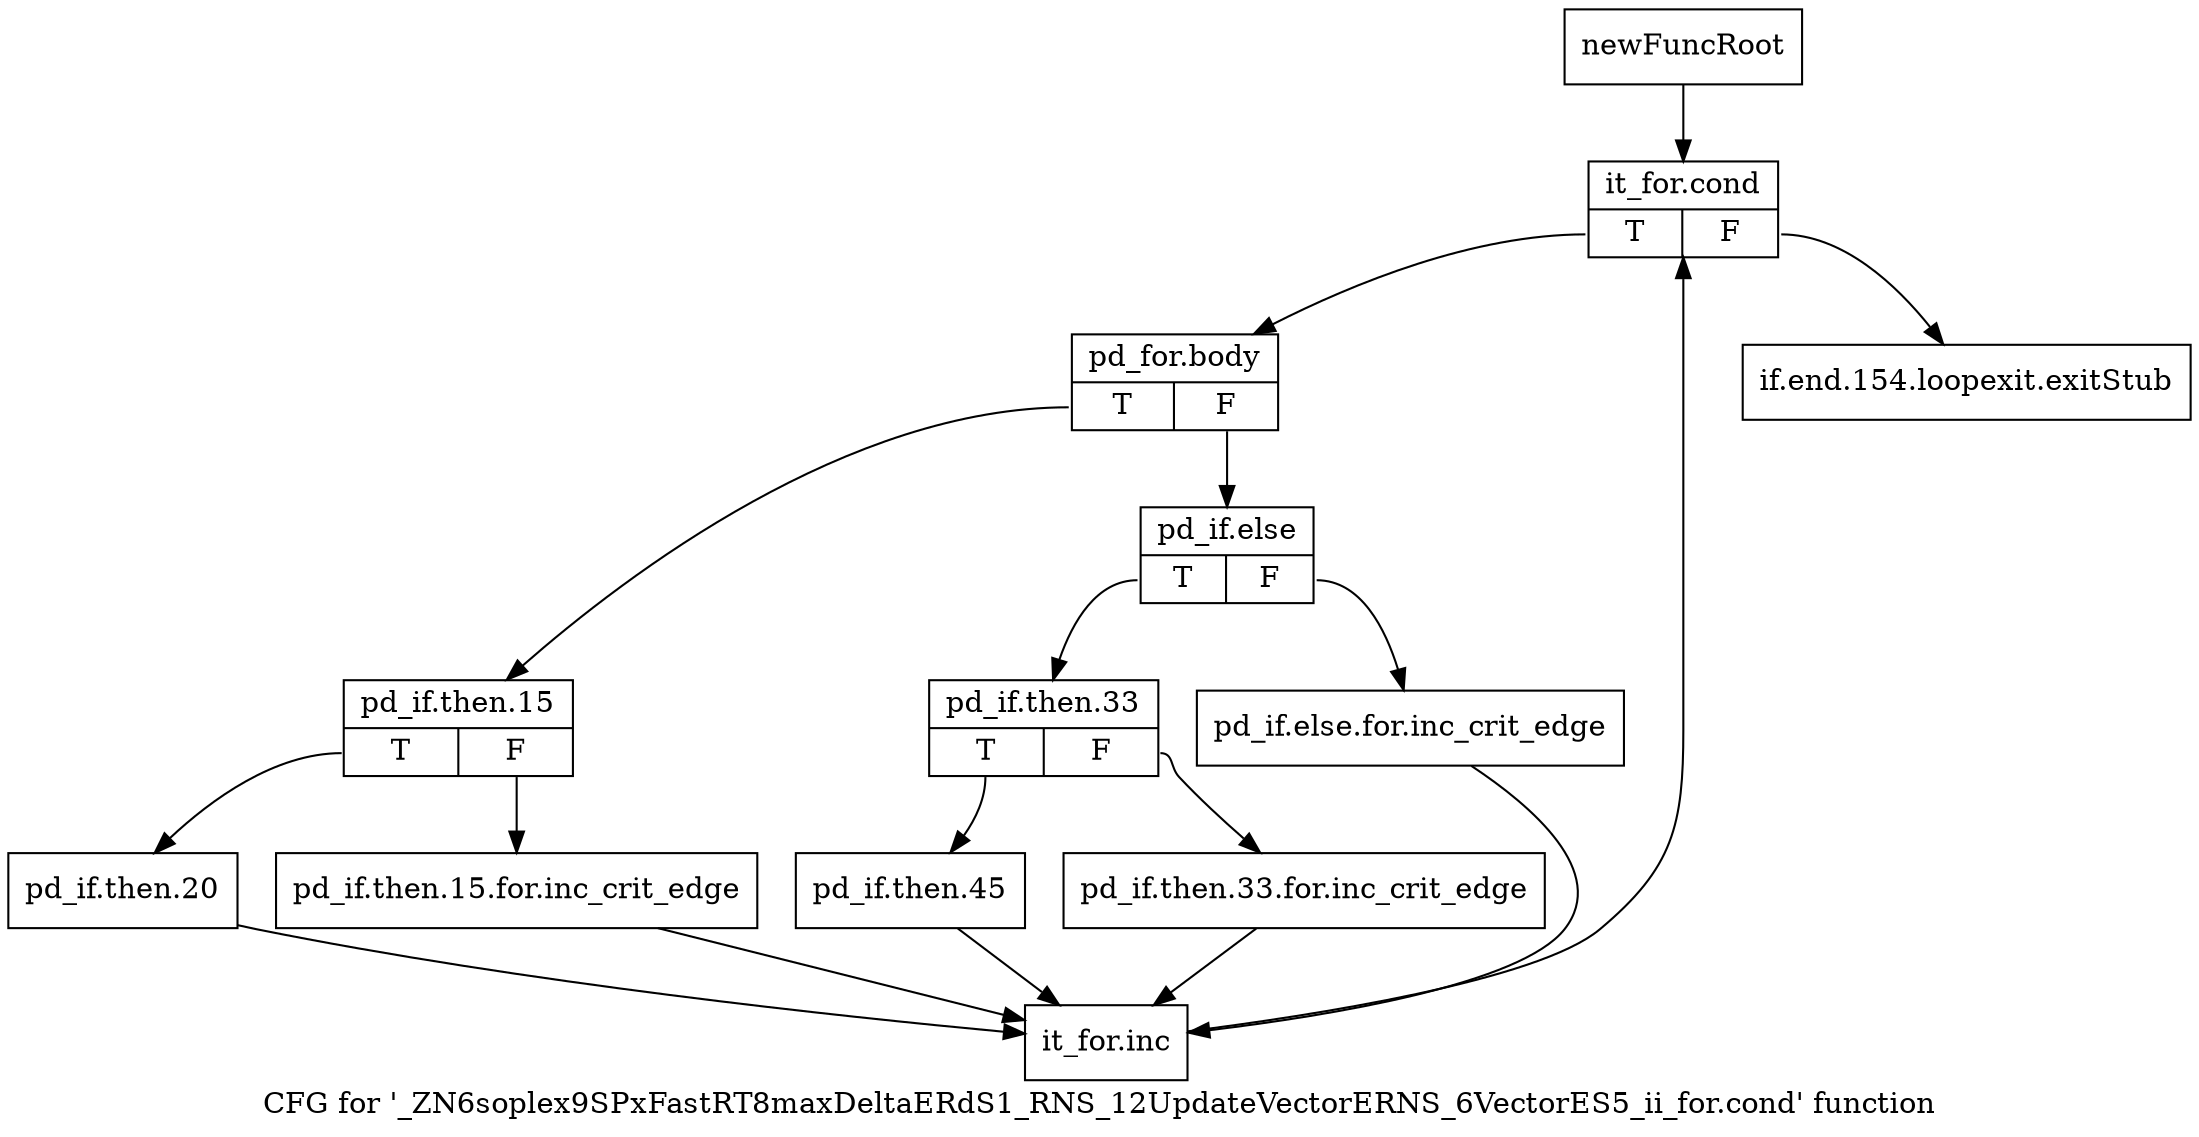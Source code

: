 digraph "CFG for '_ZN6soplex9SPxFastRT8maxDeltaERdS1_RNS_12UpdateVectorERNS_6VectorES5_ii_for.cond' function" {
	label="CFG for '_ZN6soplex9SPxFastRT8maxDeltaERdS1_RNS_12UpdateVectorERNS_6VectorES5_ii_for.cond' function";

	Node0x2dd57c0 [shape=record,label="{newFuncRoot}"];
	Node0x2dd57c0 -> Node0x2dd5860;
	Node0x2dd5810 [shape=record,label="{if.end.154.loopexit.exitStub}"];
	Node0x2dd5860 [shape=record,label="{it_for.cond|{<s0>T|<s1>F}}"];
	Node0x2dd5860:s0 -> Node0x2dd58b0;
	Node0x2dd5860:s1 -> Node0x2dd5810;
	Node0x2dd58b0 [shape=record,label="{pd_for.body|{<s0>T|<s1>F}}"];
	Node0x2dd58b0:s0 -> Node0x2dd5a90;
	Node0x2dd58b0:s1 -> Node0x2dd5900;
	Node0x2dd5900 [shape=record,label="{pd_if.else|{<s0>T|<s1>F}}"];
	Node0x2dd5900:s0 -> Node0x2dd59a0;
	Node0x2dd5900:s1 -> Node0x2dd5950;
	Node0x2dd5950 [shape=record,label="{pd_if.else.for.inc_crit_edge}"];
	Node0x2dd5950 -> Node0x2dd5b80;
	Node0x2dd59a0 [shape=record,label="{pd_if.then.33|{<s0>T|<s1>F}}"];
	Node0x2dd59a0:s0 -> Node0x2dd5a40;
	Node0x2dd59a0:s1 -> Node0x2dd59f0;
	Node0x2dd59f0 [shape=record,label="{pd_if.then.33.for.inc_crit_edge}"];
	Node0x2dd59f0 -> Node0x2dd5b80;
	Node0x2dd5a40 [shape=record,label="{pd_if.then.45}"];
	Node0x2dd5a40 -> Node0x2dd5b80;
	Node0x2dd5a90 [shape=record,label="{pd_if.then.15|{<s0>T|<s1>F}}"];
	Node0x2dd5a90:s0 -> Node0x2dd5b30;
	Node0x2dd5a90:s1 -> Node0x2dd5ae0;
	Node0x2dd5ae0 [shape=record,label="{pd_if.then.15.for.inc_crit_edge}"];
	Node0x2dd5ae0 -> Node0x2dd5b80;
	Node0x2dd5b30 [shape=record,label="{pd_if.then.20}"];
	Node0x2dd5b30 -> Node0x2dd5b80;
	Node0x2dd5b80 [shape=record,label="{it_for.inc}"];
	Node0x2dd5b80 -> Node0x2dd5860;
}

